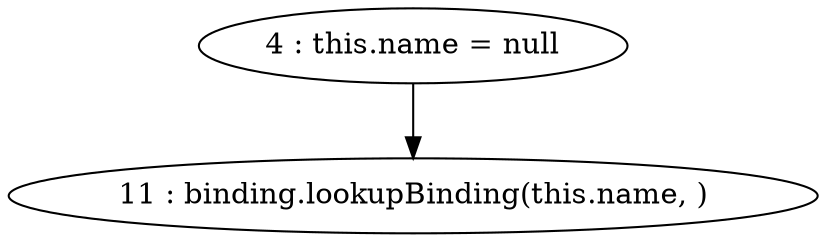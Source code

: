 digraph G {
"4 : this.name = null"
"4 : this.name = null" -> "11 : binding.lookupBinding(this.name, )"
"11 : binding.lookupBinding(this.name, )"
}